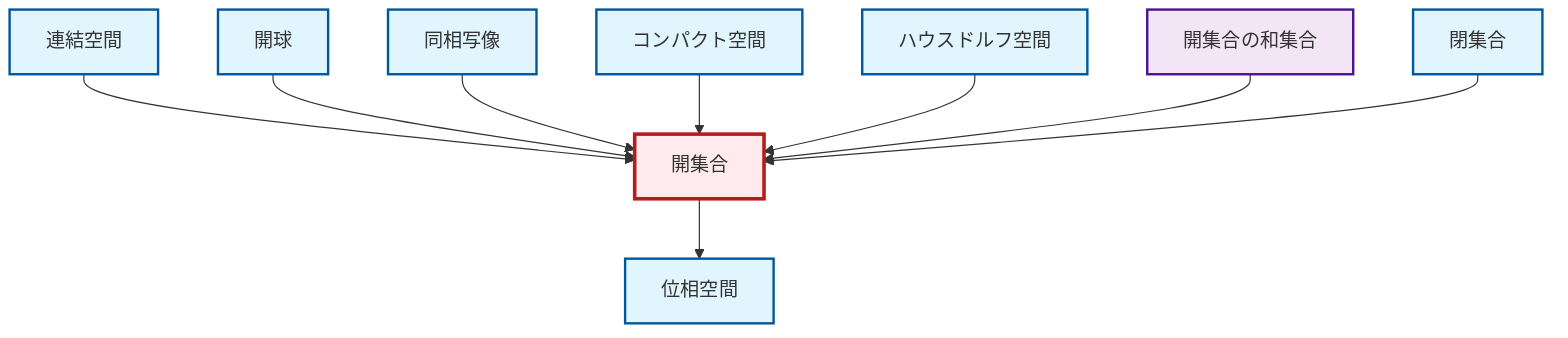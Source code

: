 graph TD
    classDef definition fill:#e1f5fe,stroke:#01579b,stroke-width:2px
    classDef theorem fill:#f3e5f5,stroke:#4a148c,stroke-width:2px
    classDef axiom fill:#fff3e0,stroke:#e65100,stroke-width:2px
    classDef example fill:#e8f5e9,stroke:#1b5e20,stroke-width:2px
    classDef current fill:#ffebee,stroke:#b71c1c,stroke-width:3px
    def-open-set["開集合"]:::definition
    def-compact["コンパクト空間"]:::definition
    def-open-ball["開球"]:::definition
    def-homeomorphism["同相写像"]:::definition
    def-hausdorff["ハウスドルフ空間"]:::definition
    def-topological-space["位相空間"]:::definition
    def-closed-set["閉集合"]:::definition
    thm-union-open-sets["開集合の和集合"]:::theorem
    def-connected["連結空間"]:::definition
    def-connected --> def-open-set
    def-open-ball --> def-open-set
    def-homeomorphism --> def-open-set
    def-compact --> def-open-set
    def-hausdorff --> def-open-set
    thm-union-open-sets --> def-open-set
    def-open-set --> def-topological-space
    def-closed-set --> def-open-set
    class def-open-set current